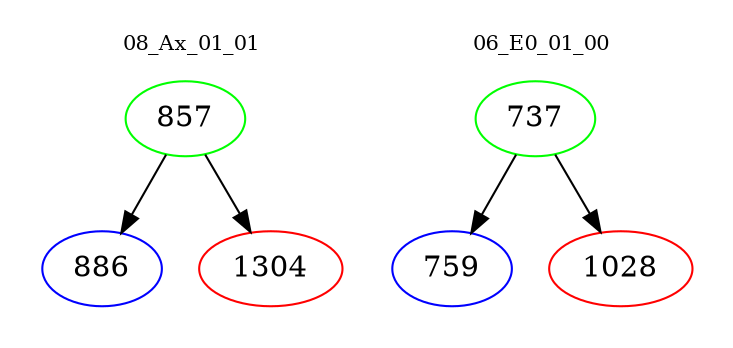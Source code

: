 digraph{
subgraph cluster_0 {
color = white
label = "08_Ax_01_01";
fontsize=10;
T0_857 [label="857", color="green"]
T0_857 -> T0_886 [color="black"]
T0_886 [label="886", color="blue"]
T0_857 -> T0_1304 [color="black"]
T0_1304 [label="1304", color="red"]
}
subgraph cluster_1 {
color = white
label = "06_E0_01_00";
fontsize=10;
T1_737 [label="737", color="green"]
T1_737 -> T1_759 [color="black"]
T1_759 [label="759", color="blue"]
T1_737 -> T1_1028 [color="black"]
T1_1028 [label="1028", color="red"]
}
}
